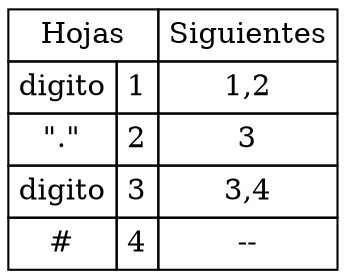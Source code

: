 digraph tablaSiguientes {
abc [shape=none, margin=0, label=<
<TABLE BORDER="0" CELLBORDER="1" CELLSPACING="0" CELLPADDING="4">
<TR>
<TD COLSPAN="2">Hojas</TD>
<TD>Siguientes</TD>
</TR>
<TR>
<TD>digito</TD>
<TD>1</TD>
<TD>1,2</TD>
</TR>
<TR>
<TD>"."</TD>
<TD>2</TD>
<TD>3</TD>
</TR>
<TR>
<TD>digito</TD>
<TD>3</TD>
<TD>3,4</TD>
</TR>
<TR>
<TD>#</TD>
<TD>4</TD>
<TD>--</TD>
</TR>
</TABLE>>];
}